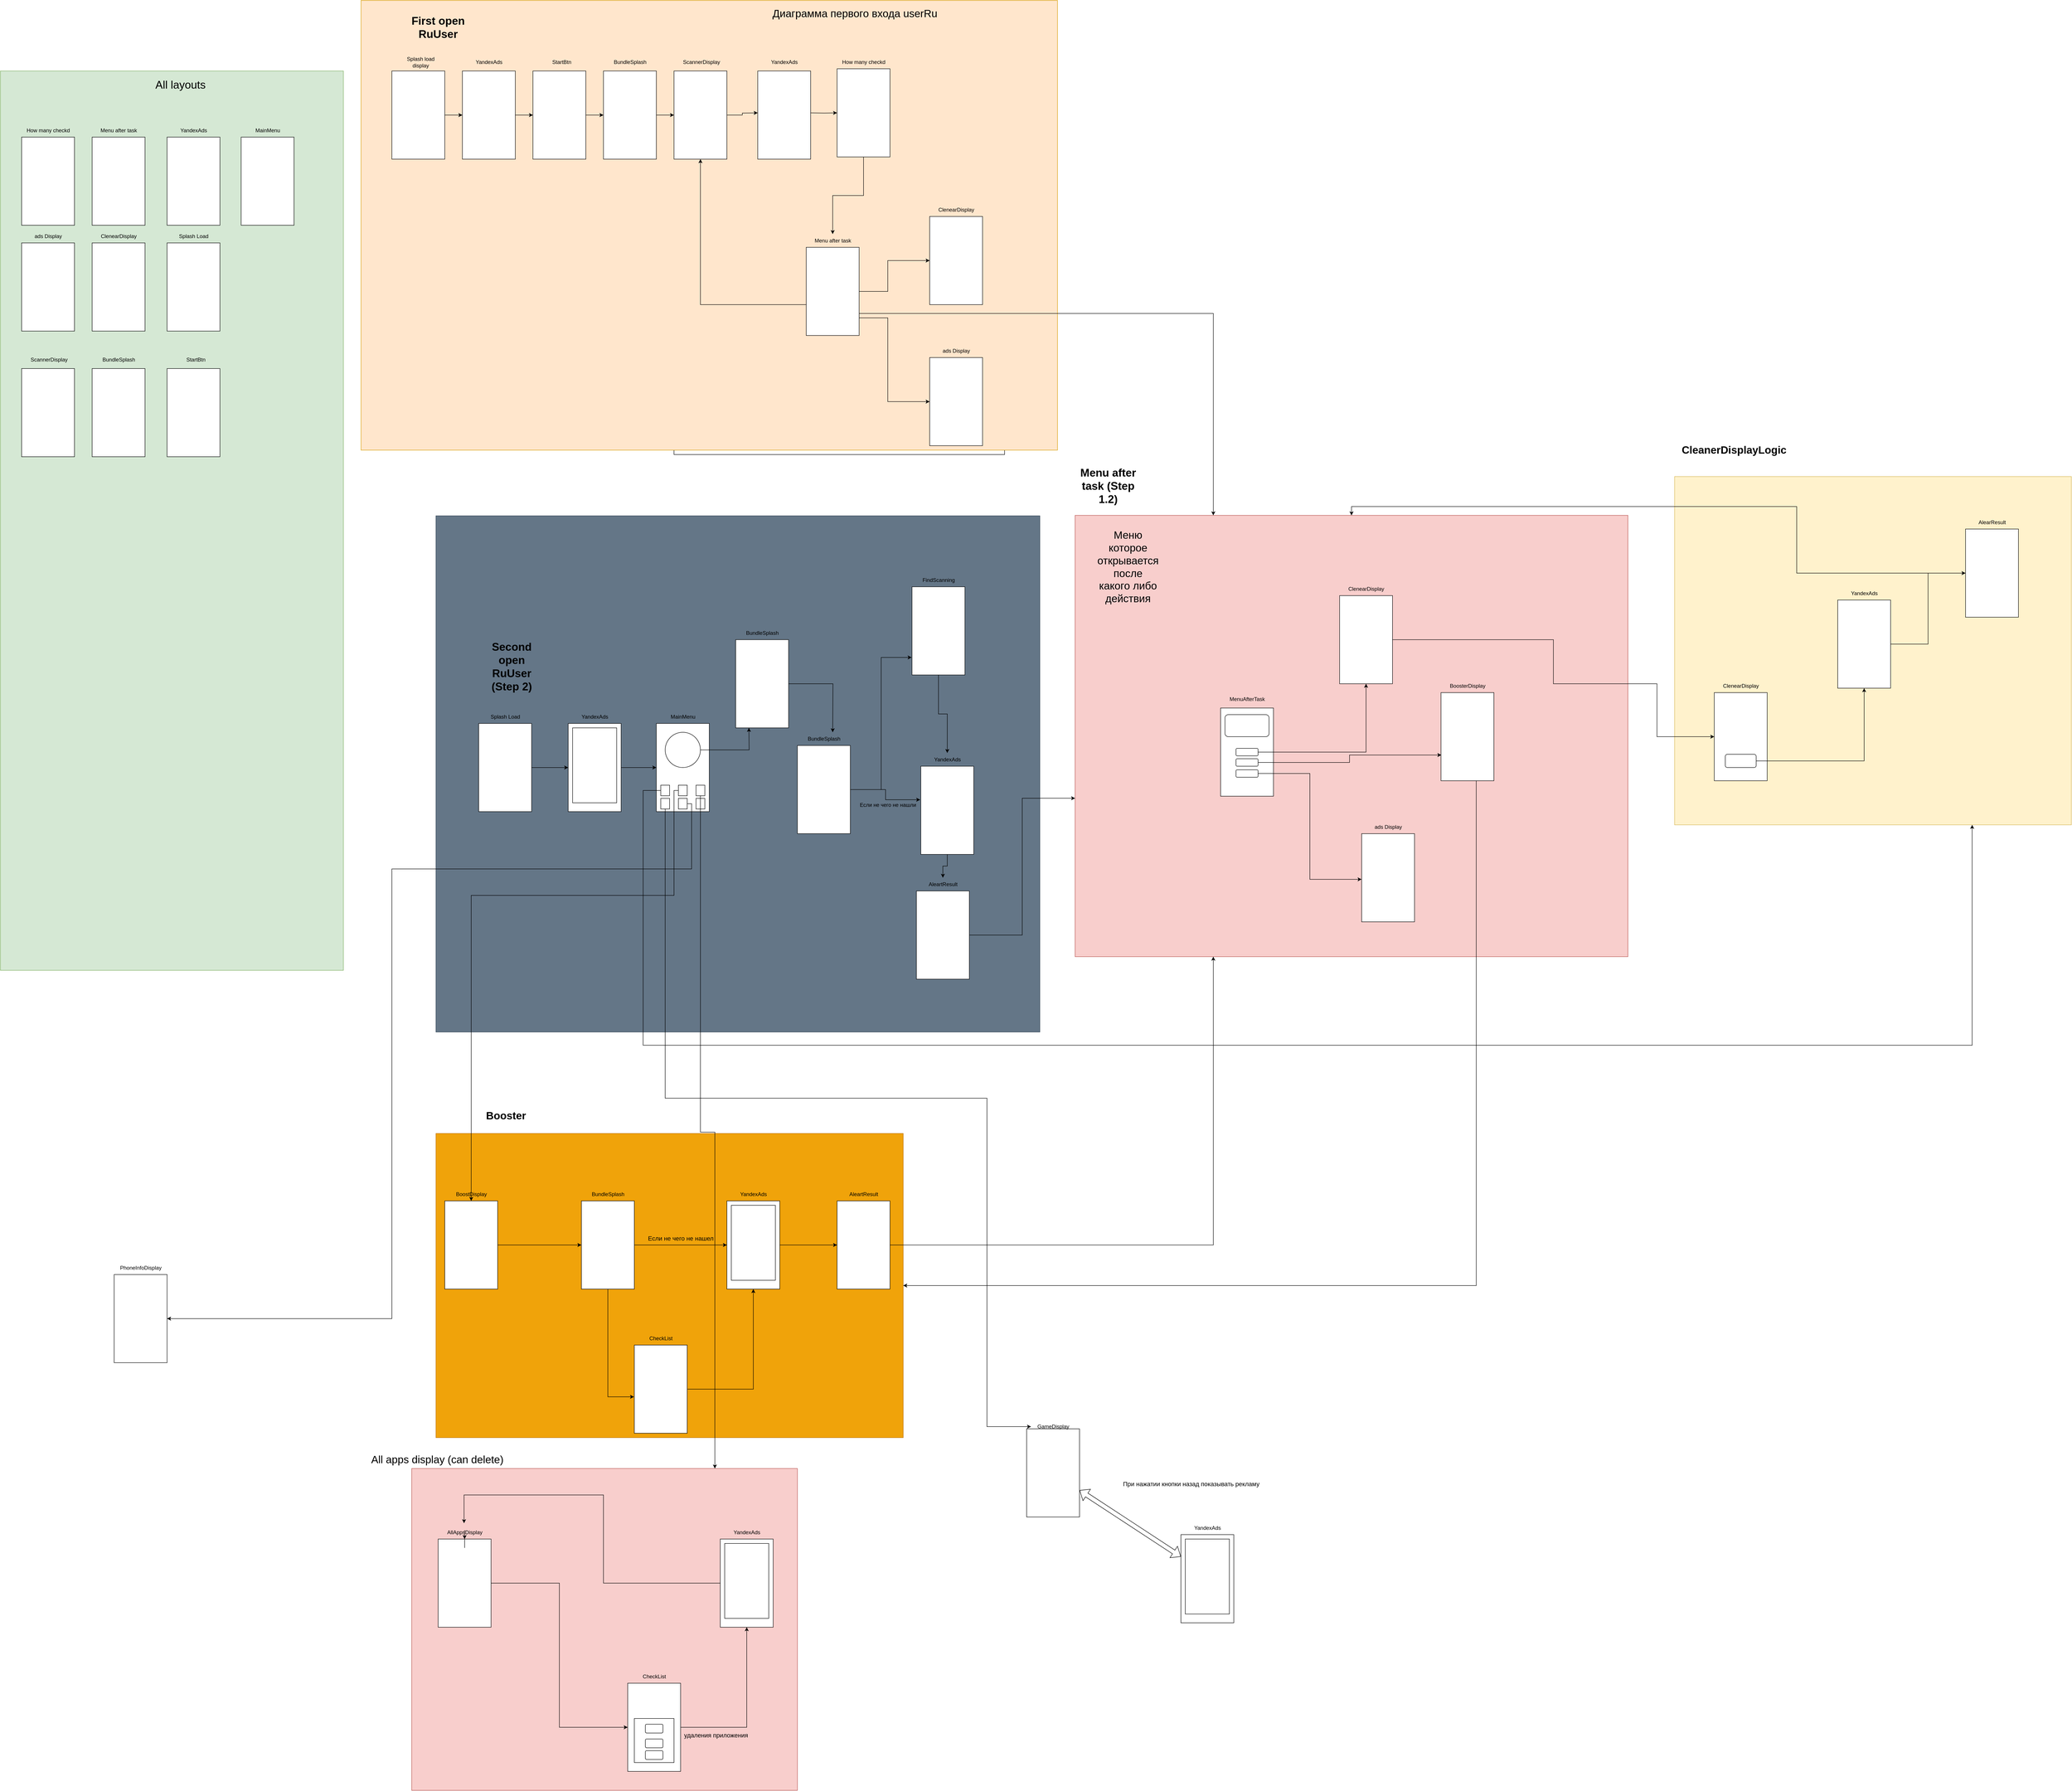<mxfile version="20.8.23" type="github">
  <diagram name="Страница 1" id="ppvrTBi7nB31yAV7Xdsy">
    <mxGraphModel dx="3878" dy="1814" grid="1" gridSize="10" guides="1" tooltips="1" connect="1" arrows="1" fold="1" page="1" pageScale="1" pageWidth="827" pageHeight="1169" math="0" shadow="0">
      <root>
        <mxCell id="0" />
        <mxCell id="1" parent="0" />
        <mxCell id="44PgrtZbHE7eXeQa4HWt-210" value="" style="rounded=0;whiteSpace=wrap;html=1;fontSize=24;fillColor=#647687;fontColor=#ffffff;strokeColor=#314354;" vertex="1" parent="1">
          <mxGeometry x="180" y="1169" width="1370" height="1171" as="geometry" />
        </mxCell>
        <mxCell id="44PgrtZbHE7eXeQa4HWt-202" value="" style="rounded=0;whiteSpace=wrap;html=1;fontSize=14;fillColor=#f0a30a;fontColor=#000000;strokeColor=#BD7000;" vertex="1" parent="1">
          <mxGeometry x="180" y="2570" width="1060" height="690" as="geometry" />
        </mxCell>
        <mxCell id="44PgrtZbHE7eXeQa4HWt-184" value="" style="rounded=0;whiteSpace=wrap;html=1;fontSize=14;fillColor=#f8cecc;strokeColor=#b85450;" vertex="1" parent="1">
          <mxGeometry x="125" y="3330" width="875" height="730" as="geometry" />
        </mxCell>
        <mxCell id="44PgrtZbHE7eXeQa4HWt-114" value="" style="rounded=0;whiteSpace=wrap;html=1;fillColor=#fff2cc;strokeColor=#d6b656;" vertex="1" parent="1">
          <mxGeometry x="2990" y="1080" width="900" height="790" as="geometry" />
        </mxCell>
        <mxCell id="44PgrtZbHE7eXeQa4HWt-50" value="" style="rounded=0;whiteSpace=wrap;html=1;" vertex="1" parent="1">
          <mxGeometry x="720" y="60" width="750" height="970" as="geometry" />
        </mxCell>
        <mxCell id="3ObILZdkVydpHkh8qObJ-109" value="" style="rounded=0;whiteSpace=wrap;html=1;fontSize=25;fillColor=#d5e8d4;strokeColor=#82b366;" parent="1" vertex="1">
          <mxGeometry x="-808" y="160" width="778" height="2040" as="geometry" />
        </mxCell>
        <mxCell id="3ObILZdkVydpHkh8qObJ-108" value="" style="rounded=0;whiteSpace=wrap;html=1;fontSize=25;fillColor=#ffe6cc;strokeColor=#d79b00;" parent="1" vertex="1">
          <mxGeometry x="10" width="1580" height="1020" as="geometry" />
        </mxCell>
        <mxCell id="3ObILZdkVydpHkh8qObJ-1" value="&lt;b&gt;&lt;font style=&quot;font-size: 25px;&quot;&gt;First open RuUser&lt;br&gt;&lt;/font&gt;&lt;/b&gt;" style="text;html=1;strokeColor=none;fillColor=none;align=center;verticalAlign=middle;whiteSpace=wrap;rounded=0;" parent="1" vertex="1">
          <mxGeometry x="110" y="30" width="150" height="60" as="geometry" />
        </mxCell>
        <mxCell id="3ObILZdkVydpHkh8qObJ-29" style="edgeStyle=orthogonalEdgeStyle;rounded=0;orthogonalLoop=1;jettySize=auto;html=1;entryX=0;entryY=0.5;entryDx=0;entryDy=0;" parent="1" source="3ObILZdkVydpHkh8qObJ-5" target="3ObILZdkVydpHkh8qObJ-6" edge="1">
          <mxGeometry relative="1" as="geometry" />
        </mxCell>
        <mxCell id="3ObILZdkVydpHkh8qObJ-5" value="" style="rounded=0;whiteSpace=wrap;html=1;" parent="1" vertex="1">
          <mxGeometry x="80" y="160" width="120" height="200" as="geometry" />
        </mxCell>
        <mxCell id="3ObILZdkVydpHkh8qObJ-30" style="edgeStyle=orthogonalEdgeStyle;rounded=0;orthogonalLoop=1;jettySize=auto;html=1;entryX=0;entryY=0.5;entryDx=0;entryDy=0;" parent="1" source="3ObILZdkVydpHkh8qObJ-6" target="3ObILZdkVydpHkh8qObJ-7" edge="1">
          <mxGeometry relative="1" as="geometry" />
        </mxCell>
        <mxCell id="3ObILZdkVydpHkh8qObJ-31" style="edgeStyle=orthogonalEdgeStyle;rounded=0;orthogonalLoop=1;jettySize=auto;html=1;entryX=0;entryY=0.5;entryDx=0;entryDy=0;" parent="1" source="3ObILZdkVydpHkh8qObJ-7" target="3ObILZdkVydpHkh8qObJ-8" edge="1">
          <mxGeometry relative="1" as="geometry" />
        </mxCell>
        <mxCell id="3ObILZdkVydpHkh8qObJ-32" style="edgeStyle=orthogonalEdgeStyle;rounded=0;orthogonalLoop=1;jettySize=auto;html=1;entryX=0;entryY=0.5;entryDx=0;entryDy=0;" parent="1" source="3ObILZdkVydpHkh8qObJ-8" target="3ObILZdkVydpHkh8qObJ-9" edge="1">
          <mxGeometry relative="1" as="geometry" />
        </mxCell>
        <mxCell id="3ObILZdkVydpHkh8qObJ-48" style="edgeStyle=orthogonalEdgeStyle;rounded=0;orthogonalLoop=1;jettySize=auto;html=1;entryX=0;entryY=0.5;entryDx=0;entryDy=0;" parent="1" source="3ObILZdkVydpHkh8qObJ-9" edge="1">
          <mxGeometry relative="1" as="geometry">
            <mxPoint x="910.0" y="255" as="targetPoint" />
          </mxGeometry>
        </mxCell>
        <mxCell id="3ObILZdkVydpHkh8qObJ-13" value="&lt;div&gt;Splash load&lt;/div&gt;&lt;div&gt;display&lt;br&gt;&lt;/div&gt;" style="text;html=1;align=center;verticalAlign=middle;resizable=0;points=[];autosize=1;strokeColor=none;fillColor=none;" parent="1" vertex="1">
          <mxGeometry x="100" y="120" width="90" height="40" as="geometry" />
        </mxCell>
        <mxCell id="3ObILZdkVydpHkh8qObJ-38" style="edgeStyle=orthogonalEdgeStyle;rounded=0;orthogonalLoop=1;jettySize=auto;html=1;" parent="1" source="3ObILZdkVydpHkh8qObJ-18" target="3ObILZdkVydpHkh8qObJ-21" edge="1">
          <mxGeometry relative="1" as="geometry">
            <mxPoint x="1060" y="360" as="targetPoint" />
          </mxGeometry>
        </mxCell>
        <mxCell id="3ObILZdkVydpHkh8qObJ-44" style="edgeStyle=orthogonalEdgeStyle;rounded=0;orthogonalLoop=1;jettySize=auto;html=1;entryX=0;entryY=0.5;entryDx=0;entryDy=0;" parent="1" source="3ObILZdkVydpHkh8qObJ-22" target="3ObILZdkVydpHkh8qObJ-25" edge="1">
          <mxGeometry relative="1" as="geometry" />
        </mxCell>
        <mxCell id="3ObILZdkVydpHkh8qObJ-22" value="" style="rounded=1;whiteSpace=wrap;html=1;arcSize=22;" parent="1" vertex="1">
          <mxGeometry x="1050" y="650" width="60" height="20" as="geometry" />
        </mxCell>
        <mxCell id="3ObILZdkVydpHkh8qObJ-43" style="edgeStyle=orthogonalEdgeStyle;rounded=0;orthogonalLoop=1;jettySize=auto;html=1;entryX=0.5;entryY=1;entryDx=0;entryDy=0;" parent="1" source="3ObILZdkVydpHkh8qObJ-23" target="3ObILZdkVydpHkh8qObJ-9" edge="1">
          <mxGeometry relative="1" as="geometry">
            <mxPoint x="750.0" y="530" as="targetPoint" />
          </mxGeometry>
        </mxCell>
        <mxCell id="3ObILZdkVydpHkh8qObJ-23" value="" style="rounded=1;whiteSpace=wrap;html=1;arcSize=22;" parent="1" vertex="1">
          <mxGeometry x="1050" y="680" width="60" height="20" as="geometry" />
        </mxCell>
        <mxCell id="3ObILZdkVydpHkh8qObJ-41" style="edgeStyle=orthogonalEdgeStyle;rounded=0;orthogonalLoop=1;jettySize=auto;html=1;entryX=0;entryY=0.5;entryDx=0;entryDy=0;" parent="1" source="3ObILZdkVydpHkh8qObJ-24" target="3ObILZdkVydpHkh8qObJ-27" edge="1">
          <mxGeometry relative="1" as="geometry" />
        </mxCell>
        <mxCell id="3ObILZdkVydpHkh8qObJ-24" value="" style="rounded=1;whiteSpace=wrap;html=1;arcSize=22;" parent="1" vertex="1">
          <mxGeometry x="1050" y="710" width="60" height="20" as="geometry" />
        </mxCell>
        <mxCell id="3ObILZdkVydpHkh8qObJ-45" value="" style="group" parent="1" vertex="1" connectable="0">
          <mxGeometry x="1090" y="125" width="120" height="230" as="geometry" />
        </mxCell>
        <mxCell id="3ObILZdkVydpHkh8qObJ-18" value="" style="rounded=0;whiteSpace=wrap;html=1;" parent="3ObILZdkVydpHkh8qObJ-45" vertex="1">
          <mxGeometry y="30" width="120" height="200" as="geometry" />
        </mxCell>
        <mxCell id="3ObILZdkVydpHkh8qObJ-19" value="How many checkd" style="text;html=1;align=center;verticalAlign=middle;resizable=0;points=[];autosize=1;strokeColor=none;fillColor=none;" parent="3ObILZdkVydpHkh8qObJ-45" vertex="1">
          <mxGeometry width="120" height="30" as="geometry" />
        </mxCell>
        <mxCell id="3ObILZdkVydpHkh8qObJ-49" style="edgeStyle=orthogonalEdgeStyle;rounded=0;orthogonalLoop=1;jettySize=auto;html=1;entryX=0;entryY=0.5;entryDx=0;entryDy=0;" parent="1" target="3ObILZdkVydpHkh8qObJ-18" edge="1">
          <mxGeometry relative="1" as="geometry">
            <mxPoint x="1030.0" y="255" as="sourcePoint" />
          </mxGeometry>
        </mxCell>
        <mxCell id="3ObILZdkVydpHkh8qObJ-50" value="&lt;b&gt;&lt;font style=&quot;font-size: 25px;&quot;&gt;Second open RuUser (Step 2)&lt;br&gt;&lt;/font&gt;&lt;/b&gt;" style="text;html=1;strokeColor=none;fillColor=none;align=center;verticalAlign=middle;whiteSpace=wrap;rounded=0;" parent="1" vertex="1">
          <mxGeometry x="277" y="1480" width="150" height="60" as="geometry" />
        </mxCell>
        <mxCell id="3ObILZdkVydpHkh8qObJ-55" value="" style="group" parent="1" vertex="1" connectable="0">
          <mxGeometry x="1300" y="780" width="120" height="230" as="geometry" />
        </mxCell>
        <mxCell id="3ObILZdkVydpHkh8qObJ-27" value="" style="rounded=0;whiteSpace=wrap;html=1;" parent="3ObILZdkVydpHkh8qObJ-55" vertex="1">
          <mxGeometry y="30" width="120" height="200" as="geometry" />
        </mxCell>
        <mxCell id="3ObILZdkVydpHkh8qObJ-28" value="ads Display" style="text;html=1;align=center;verticalAlign=middle;resizable=0;points=[];autosize=1;strokeColor=none;fillColor=none;" parent="3ObILZdkVydpHkh8qObJ-55" vertex="1">
          <mxGeometry x="15" width="90" height="30" as="geometry" />
        </mxCell>
        <mxCell id="3ObILZdkVydpHkh8qObJ-56" value="" style="group" parent="1" vertex="1" connectable="0">
          <mxGeometry x="277" y="1610" width="120" height="230" as="geometry" />
        </mxCell>
        <mxCell id="3ObILZdkVydpHkh8qObJ-57" value="" style="rounded=0;whiteSpace=wrap;html=1;" parent="3ObILZdkVydpHkh8qObJ-56" vertex="1">
          <mxGeometry y="30" width="120" height="200" as="geometry" />
        </mxCell>
        <mxCell id="3ObILZdkVydpHkh8qObJ-58" value="Splash Load" style="text;html=1;align=center;verticalAlign=middle;resizable=0;points=[];autosize=1;strokeColor=none;fillColor=none;" parent="3ObILZdkVydpHkh8qObJ-56" vertex="1">
          <mxGeometry x="15" width="90" height="30" as="geometry" />
        </mxCell>
        <mxCell id="3ObILZdkVydpHkh8qObJ-61" value="" style="group" parent="1" vertex="1" connectable="0">
          <mxGeometry x="480" y="1610" width="120" height="230" as="geometry" />
        </mxCell>
        <mxCell id="3ObILZdkVydpHkh8qObJ-62" value="" style="rounded=0;whiteSpace=wrap;html=1;" parent="3ObILZdkVydpHkh8qObJ-61" vertex="1">
          <mxGeometry y="30" width="120" height="200" as="geometry" />
        </mxCell>
        <mxCell id="3ObILZdkVydpHkh8qObJ-63" value="YandexAds" style="text;html=1;align=center;verticalAlign=middle;resizable=0;points=[];autosize=1;strokeColor=none;fillColor=none;" parent="3ObILZdkVydpHkh8qObJ-61" vertex="1">
          <mxGeometry x="20" width="80" height="30" as="geometry" />
        </mxCell>
        <mxCell id="44PgrtZbHE7eXeQa4HWt-20" value="" style="rounded=0;whiteSpace=wrap;html=1;" vertex="1" parent="3ObILZdkVydpHkh8qObJ-61">
          <mxGeometry x="10" y="40" width="100" height="170" as="geometry" />
        </mxCell>
        <mxCell id="3ObILZdkVydpHkh8qObJ-66" value="" style="group" parent="1" vertex="1" connectable="0">
          <mxGeometry x="-430" y="520" width="120" height="230" as="geometry" />
        </mxCell>
        <mxCell id="3ObILZdkVydpHkh8qObJ-67" value="" style="rounded=0;whiteSpace=wrap;html=1;" parent="3ObILZdkVydpHkh8qObJ-66" vertex="1">
          <mxGeometry y="30" width="120" height="200" as="geometry" />
        </mxCell>
        <mxCell id="3ObILZdkVydpHkh8qObJ-68" value="Splash Load" style="text;html=1;align=center;verticalAlign=middle;resizable=0;points=[];autosize=1;strokeColor=none;fillColor=none;" parent="3ObILZdkVydpHkh8qObJ-66" vertex="1">
          <mxGeometry x="15" width="90" height="30" as="geometry" />
        </mxCell>
        <mxCell id="3ObILZdkVydpHkh8qObJ-69" value="" style="group" parent="1" vertex="1" connectable="0">
          <mxGeometry x="-430" y="280" width="120" height="230" as="geometry" />
        </mxCell>
        <mxCell id="3ObILZdkVydpHkh8qObJ-70" value="" style="rounded=0;whiteSpace=wrap;html=1;" parent="3ObILZdkVydpHkh8qObJ-69" vertex="1">
          <mxGeometry y="30" width="120" height="200" as="geometry" />
        </mxCell>
        <mxCell id="3ObILZdkVydpHkh8qObJ-71" value="YandexAds" style="text;html=1;align=center;verticalAlign=middle;resizable=0;points=[];autosize=1;strokeColor=none;fillColor=none;" parent="3ObILZdkVydpHkh8qObJ-69" vertex="1">
          <mxGeometry x="20" width="80" height="30" as="geometry" />
        </mxCell>
        <mxCell id="3ObILZdkVydpHkh8qObJ-73" value="" style="group" parent="1" vertex="1" connectable="0">
          <mxGeometry x="400" y="125" width="120" height="235" as="geometry" />
        </mxCell>
        <mxCell id="3ObILZdkVydpHkh8qObJ-7" value="" style="rounded=0;whiteSpace=wrap;html=1;" parent="3ObILZdkVydpHkh8qObJ-73" vertex="1">
          <mxGeometry y="35" width="120" height="200" as="geometry" />
        </mxCell>
        <mxCell id="3ObILZdkVydpHkh8qObJ-15" value="StartBtn" style="text;html=1;align=center;verticalAlign=middle;resizable=0;points=[];autosize=1;strokeColor=none;fillColor=none;" parent="3ObILZdkVydpHkh8qObJ-73" vertex="1">
          <mxGeometry x="30" width="70" height="30" as="geometry" />
        </mxCell>
        <mxCell id="3ObILZdkVydpHkh8qObJ-74" value="" style="group" parent="1" vertex="1" connectable="0">
          <mxGeometry x="-430" y="800" width="120" height="235" as="geometry" />
        </mxCell>
        <mxCell id="3ObILZdkVydpHkh8qObJ-75" value="" style="rounded=0;whiteSpace=wrap;html=1;" parent="3ObILZdkVydpHkh8qObJ-74" vertex="1">
          <mxGeometry y="35" width="120" height="200" as="geometry" />
        </mxCell>
        <mxCell id="3ObILZdkVydpHkh8qObJ-76" value="StartBtn" style="text;html=1;align=center;verticalAlign=middle;resizable=0;points=[];autosize=1;strokeColor=none;fillColor=none;" parent="3ObILZdkVydpHkh8qObJ-74" vertex="1">
          <mxGeometry x="30" width="70" height="30" as="geometry" />
        </mxCell>
        <mxCell id="3ObILZdkVydpHkh8qObJ-77" value="" style="group" parent="1" vertex="1" connectable="0">
          <mxGeometry x="560" y="125" width="120" height="235" as="geometry" />
        </mxCell>
        <mxCell id="3ObILZdkVydpHkh8qObJ-8" value="" style="rounded=0;whiteSpace=wrap;html=1;" parent="3ObILZdkVydpHkh8qObJ-77" vertex="1">
          <mxGeometry y="35" width="120" height="200" as="geometry" />
        </mxCell>
        <mxCell id="3ObILZdkVydpHkh8qObJ-16" value="BundleSplash" style="text;html=1;align=center;verticalAlign=middle;resizable=0;points=[];autosize=1;strokeColor=none;fillColor=none;" parent="3ObILZdkVydpHkh8qObJ-77" vertex="1">
          <mxGeometry x="10" width="100" height="30" as="geometry" />
        </mxCell>
        <mxCell id="3ObILZdkVydpHkh8qObJ-78" value="" style="group" parent="1" vertex="1" connectable="0">
          <mxGeometry x="-600" y="800" width="120" height="235" as="geometry" />
        </mxCell>
        <mxCell id="3ObILZdkVydpHkh8qObJ-79" value="" style="rounded=0;whiteSpace=wrap;html=1;" parent="3ObILZdkVydpHkh8qObJ-78" vertex="1">
          <mxGeometry y="35" width="120" height="200" as="geometry" />
        </mxCell>
        <mxCell id="3ObILZdkVydpHkh8qObJ-80" value="BundleSplash" style="text;html=1;align=center;verticalAlign=middle;resizable=0;points=[];autosize=1;strokeColor=none;fillColor=none;" parent="3ObILZdkVydpHkh8qObJ-78" vertex="1">
          <mxGeometry x="10" width="100" height="30" as="geometry" />
        </mxCell>
        <mxCell id="3ObILZdkVydpHkh8qObJ-81" value="" style="group" parent="1" vertex="1" connectable="0">
          <mxGeometry x="720" y="125" width="120" height="235" as="geometry" />
        </mxCell>
        <mxCell id="3ObILZdkVydpHkh8qObJ-9" value="" style="rounded=0;whiteSpace=wrap;html=1;" parent="3ObILZdkVydpHkh8qObJ-81" vertex="1">
          <mxGeometry y="35" width="120" height="200" as="geometry" />
        </mxCell>
        <mxCell id="3ObILZdkVydpHkh8qObJ-17" value="ScannerDisplay" style="text;html=1;align=center;verticalAlign=middle;resizable=0;points=[];autosize=1;strokeColor=none;fillColor=none;" parent="3ObILZdkVydpHkh8qObJ-81" vertex="1">
          <mxGeometry x="7" width="110" height="30" as="geometry" />
        </mxCell>
        <mxCell id="3ObILZdkVydpHkh8qObJ-82" value="" style="group" parent="1" vertex="1" connectable="0">
          <mxGeometry x="-760" y="800" width="120" height="235" as="geometry" />
        </mxCell>
        <mxCell id="3ObILZdkVydpHkh8qObJ-83" value="" style="rounded=0;whiteSpace=wrap;html=1;" parent="3ObILZdkVydpHkh8qObJ-82" vertex="1">
          <mxGeometry y="35" width="120" height="200" as="geometry" />
        </mxCell>
        <mxCell id="3ObILZdkVydpHkh8qObJ-84" value="ScannerDisplay" style="text;html=1;align=center;verticalAlign=middle;resizable=0;points=[];autosize=1;strokeColor=none;fillColor=none;" parent="3ObILZdkVydpHkh8qObJ-82" vertex="1">
          <mxGeometry x="7" width="110" height="30" as="geometry" />
        </mxCell>
        <mxCell id="3ObILZdkVydpHkh8qObJ-85" value="All layouts" style="text;html=1;align=center;verticalAlign=middle;resizable=0;points=[];autosize=1;strokeColor=none;fillColor=none;fontSize=25;" parent="1" vertex="1">
          <mxGeometry x="-470" y="170" width="140" height="40" as="geometry" />
        </mxCell>
        <mxCell id="3ObILZdkVydpHkh8qObJ-86" value="" style="group" parent="1" vertex="1" connectable="0">
          <mxGeometry x="240" y="125" width="120" height="235" as="geometry" />
        </mxCell>
        <mxCell id="3ObILZdkVydpHkh8qObJ-6" value="" style="rounded=0;whiteSpace=wrap;html=1;" parent="3ObILZdkVydpHkh8qObJ-86" vertex="1">
          <mxGeometry y="35" width="120" height="200" as="geometry" />
        </mxCell>
        <mxCell id="3ObILZdkVydpHkh8qObJ-14" value="YandexAds" style="text;html=1;align=center;verticalAlign=middle;resizable=0;points=[];autosize=1;strokeColor=none;fillColor=none;" parent="3ObILZdkVydpHkh8qObJ-86" vertex="1">
          <mxGeometry x="20" width="80" height="30" as="geometry" />
        </mxCell>
        <mxCell id="3ObILZdkVydpHkh8qObJ-87" value="" style="group" parent="1" vertex="1" connectable="0">
          <mxGeometry x="910" y="125" width="120" height="235" as="geometry" />
        </mxCell>
        <mxCell id="3ObILZdkVydpHkh8qObJ-88" value="" style="rounded=0;whiteSpace=wrap;html=1;" parent="3ObILZdkVydpHkh8qObJ-87" vertex="1">
          <mxGeometry y="35" width="120" height="200" as="geometry" />
        </mxCell>
        <mxCell id="3ObILZdkVydpHkh8qObJ-89" value="YandexAds" style="text;html=1;align=center;verticalAlign=middle;resizable=0;points=[];autosize=1;strokeColor=none;fillColor=none;" parent="3ObILZdkVydpHkh8qObJ-87" vertex="1">
          <mxGeometry x="20" width="80" height="30" as="geometry" />
        </mxCell>
        <mxCell id="3ObILZdkVydpHkh8qObJ-90" value="" style="group" parent="1" vertex="1" connectable="0">
          <mxGeometry x="-760" y="280" width="120" height="230" as="geometry" />
        </mxCell>
        <mxCell id="3ObILZdkVydpHkh8qObJ-91" value="" style="rounded=0;whiteSpace=wrap;html=1;" parent="3ObILZdkVydpHkh8qObJ-90" vertex="1">
          <mxGeometry y="30" width="120" height="200" as="geometry" />
        </mxCell>
        <mxCell id="3ObILZdkVydpHkh8qObJ-92" value="How many checkd" style="text;html=1;align=center;verticalAlign=middle;resizable=0;points=[];autosize=1;strokeColor=none;fillColor=none;" parent="3ObILZdkVydpHkh8qObJ-90" vertex="1">
          <mxGeometry width="120" height="30" as="geometry" />
        </mxCell>
        <mxCell id="3ObILZdkVydpHkh8qObJ-93" value="" style="group" parent="1" vertex="1" connectable="0">
          <mxGeometry x="1020" y="530" width="120" height="230" as="geometry" />
        </mxCell>
        <mxCell id="3ObILZdkVydpHkh8qObJ-20" value="" style="rounded=0;whiteSpace=wrap;html=1;" parent="3ObILZdkVydpHkh8qObJ-93" vertex="1">
          <mxGeometry y="30" width="120" height="200" as="geometry" />
        </mxCell>
        <mxCell id="3ObILZdkVydpHkh8qObJ-21" value="Menu after task" style="text;html=1;align=center;verticalAlign=middle;resizable=0;points=[];autosize=1;strokeColor=none;fillColor=none;" parent="3ObILZdkVydpHkh8qObJ-93" vertex="1">
          <mxGeometry x="5" width="110" height="30" as="geometry" />
        </mxCell>
        <mxCell id="3ObILZdkVydpHkh8qObJ-94" value="" style="group" parent="1" vertex="1" connectable="0">
          <mxGeometry x="-430" y="120" width="120" height="230" as="geometry" />
        </mxCell>
        <mxCell id="3ObILZdkVydpHkh8qObJ-107" value="" style="group" parent="3ObILZdkVydpHkh8qObJ-94" vertex="1" connectable="0">
          <mxGeometry x="-170" y="160" width="120" height="230" as="geometry" />
        </mxCell>
        <mxCell id="3ObILZdkVydpHkh8qObJ-95" value="" style="rounded=0;whiteSpace=wrap;html=1;" parent="3ObILZdkVydpHkh8qObJ-107" vertex="1">
          <mxGeometry y="30" width="120" height="200" as="geometry" />
        </mxCell>
        <mxCell id="3ObILZdkVydpHkh8qObJ-96" value="Menu after task" style="text;html=1;align=center;verticalAlign=middle;resizable=0;points=[];autosize=1;strokeColor=none;fillColor=none;" parent="3ObILZdkVydpHkh8qObJ-107" vertex="1">
          <mxGeometry x="5" width="110" height="30" as="geometry" />
        </mxCell>
        <mxCell id="3ObILZdkVydpHkh8qObJ-97" value="" style="group" parent="1" vertex="1" connectable="0">
          <mxGeometry x="1300" y="460" width="120" height="230" as="geometry" />
        </mxCell>
        <mxCell id="3ObILZdkVydpHkh8qObJ-25" value="" style="rounded=0;whiteSpace=wrap;html=1;" parent="3ObILZdkVydpHkh8qObJ-97" vertex="1">
          <mxGeometry y="30" width="120" height="200" as="geometry" />
        </mxCell>
        <mxCell id="3ObILZdkVydpHkh8qObJ-26" value="ClenearDisplay" style="text;html=1;align=center;verticalAlign=middle;resizable=0;points=[];autosize=1;strokeColor=none;fillColor=none;" parent="3ObILZdkVydpHkh8qObJ-97" vertex="1">
          <mxGeometry x="10" width="100" height="30" as="geometry" />
        </mxCell>
        <mxCell id="3ObILZdkVydpHkh8qObJ-98" value="" style="group" parent="1" vertex="1" connectable="0">
          <mxGeometry x="-600" y="520" width="120" height="230" as="geometry" />
        </mxCell>
        <mxCell id="3ObILZdkVydpHkh8qObJ-99" value="" style="rounded=0;whiteSpace=wrap;html=1;" parent="3ObILZdkVydpHkh8qObJ-98" vertex="1">
          <mxGeometry y="30" width="120" height="200" as="geometry" />
        </mxCell>
        <mxCell id="3ObILZdkVydpHkh8qObJ-100" value="ClenearDisplay" style="text;html=1;align=center;verticalAlign=middle;resizable=0;points=[];autosize=1;strokeColor=none;fillColor=none;" parent="3ObILZdkVydpHkh8qObJ-98" vertex="1">
          <mxGeometry x="10" width="100" height="30" as="geometry" />
        </mxCell>
        <mxCell id="3ObILZdkVydpHkh8qObJ-106" value="" style="group" parent="1" vertex="1" connectable="0">
          <mxGeometry x="-760" y="520" width="120" height="230" as="geometry" />
        </mxCell>
        <mxCell id="3ObILZdkVydpHkh8qObJ-102" value="" style="rounded=0;whiteSpace=wrap;html=1;" parent="3ObILZdkVydpHkh8qObJ-106" vertex="1">
          <mxGeometry y="30" width="120" height="200" as="geometry" />
        </mxCell>
        <mxCell id="3ObILZdkVydpHkh8qObJ-103" value="ads Display" style="text;html=1;align=center;verticalAlign=middle;resizable=0;points=[];autosize=1;strokeColor=none;fillColor=none;" parent="3ObILZdkVydpHkh8qObJ-106" vertex="1">
          <mxGeometry x="15" width="90" height="30" as="geometry" />
        </mxCell>
        <mxCell id="3ObILZdkVydpHkh8qObJ-111" value="" style="group" parent="1" vertex="1" connectable="0">
          <mxGeometry x="-262" y="280" width="120" height="230" as="geometry" />
        </mxCell>
        <mxCell id="3ObILZdkVydpHkh8qObJ-112" value="" style="rounded=0;whiteSpace=wrap;html=1;" parent="3ObILZdkVydpHkh8qObJ-111" vertex="1">
          <mxGeometry y="30" width="120" height="200" as="geometry" />
        </mxCell>
        <mxCell id="3ObILZdkVydpHkh8qObJ-113" value="&lt;div&gt;MainMenu&lt;/div&gt;" style="text;html=1;align=center;verticalAlign=middle;resizable=0;points=[];autosize=1;strokeColor=none;fillColor=none;" parent="3ObILZdkVydpHkh8qObJ-111" vertex="1">
          <mxGeometry x="20" width="80" height="30" as="geometry" />
        </mxCell>
        <mxCell id="44PgrtZbHE7eXeQa4HWt-4" value="" style="group" vertex="1" connectable="0" parent="1">
          <mxGeometry x="680" y="1610" width="120" height="254" as="geometry" />
        </mxCell>
        <mxCell id="44PgrtZbHE7eXeQa4HWt-5" value="" style="rounded=0;whiteSpace=wrap;html=1;" vertex="1" parent="44PgrtZbHE7eXeQa4HWt-4">
          <mxGeometry y="30" width="120" height="200" as="geometry" />
        </mxCell>
        <mxCell id="44PgrtZbHE7eXeQa4HWt-6" value="&lt;div&gt;MainMenu&lt;/div&gt;" style="text;html=1;align=center;verticalAlign=middle;resizable=0;points=[];autosize=1;strokeColor=none;fillColor=none;" vertex="1" parent="44PgrtZbHE7eXeQa4HWt-4">
          <mxGeometry x="20" width="80" height="30" as="geometry" />
        </mxCell>
        <mxCell id="44PgrtZbHE7eXeQa4HWt-10" value="" style="rounded=0;whiteSpace=wrap;html=1;" vertex="1" parent="44PgrtZbHE7eXeQa4HWt-4">
          <mxGeometry x="10" y="170" width="20" height="24" as="geometry" />
        </mxCell>
        <mxCell id="44PgrtZbHE7eXeQa4HWt-13" value="" style="rounded=0;whiteSpace=wrap;html=1;" vertex="1" parent="44PgrtZbHE7eXeQa4HWt-4">
          <mxGeometry x="50" y="170" width="20" height="24" as="geometry" />
        </mxCell>
        <mxCell id="44PgrtZbHE7eXeQa4HWt-14" value="" style="rounded=0;whiteSpace=wrap;html=1;" vertex="1" parent="44PgrtZbHE7eXeQa4HWt-4">
          <mxGeometry x="90" y="170" width="20" height="24" as="geometry" />
        </mxCell>
        <mxCell id="44PgrtZbHE7eXeQa4HWt-15" value="" style="rounded=0;whiteSpace=wrap;html=1;" vertex="1" parent="44PgrtZbHE7eXeQa4HWt-4">
          <mxGeometry x="90" y="200" width="20" height="24" as="geometry" />
        </mxCell>
        <mxCell id="44PgrtZbHE7eXeQa4HWt-16" value="" style="rounded=0;whiteSpace=wrap;html=1;" vertex="1" parent="44PgrtZbHE7eXeQa4HWt-4">
          <mxGeometry x="50" y="200" width="20" height="24" as="geometry" />
        </mxCell>
        <mxCell id="44PgrtZbHE7eXeQa4HWt-18" value="" style="rounded=0;whiteSpace=wrap;html=1;" vertex="1" parent="44PgrtZbHE7eXeQa4HWt-4">
          <mxGeometry x="10" y="200" width="20" height="24" as="geometry" />
        </mxCell>
        <mxCell id="44PgrtZbHE7eXeQa4HWt-19" value="" style="ellipse;whiteSpace=wrap;html=1;aspect=fixed;" vertex="1" parent="44PgrtZbHE7eXeQa4HWt-4">
          <mxGeometry x="20" y="50" width="80" height="80" as="geometry" />
        </mxCell>
        <mxCell id="44PgrtZbHE7eXeQa4HWt-8" style="edgeStyle=orthogonalEdgeStyle;rounded=0;orthogonalLoop=1;jettySize=auto;html=1;entryX=0;entryY=0.5;entryDx=0;entryDy=0;" edge="1" parent="1" source="3ObILZdkVydpHkh8qObJ-57" target="3ObILZdkVydpHkh8qObJ-62">
          <mxGeometry relative="1" as="geometry" />
        </mxCell>
        <mxCell id="44PgrtZbHE7eXeQa4HWt-9" style="edgeStyle=orthogonalEdgeStyle;rounded=0;orthogonalLoop=1;jettySize=auto;html=1;entryX=0;entryY=0.5;entryDx=0;entryDy=0;" edge="1" parent="1" source="3ObILZdkVydpHkh8qObJ-62" target="44PgrtZbHE7eXeQa4HWt-5">
          <mxGeometry relative="1" as="geometry" />
        </mxCell>
        <mxCell id="44PgrtZbHE7eXeQa4HWt-22" style="edgeStyle=orthogonalEdgeStyle;rounded=0;orthogonalLoop=1;jettySize=auto;html=1;" edge="1" parent="1" source="44PgrtZbHE7eXeQa4HWt-19">
          <mxGeometry relative="1" as="geometry">
            <mxPoint x="890" y="1650.0" as="targetPoint" />
          </mxGeometry>
        </mxCell>
        <mxCell id="44PgrtZbHE7eXeQa4HWt-23" value="" style="group" vertex="1" connectable="0" parent="1">
          <mxGeometry x="860" y="1420" width="120" height="230" as="geometry" />
        </mxCell>
        <mxCell id="44PgrtZbHE7eXeQa4HWt-26" value="" style="group" vertex="1" connectable="0" parent="44PgrtZbHE7eXeQa4HWt-23">
          <mxGeometry width="120" height="230" as="geometry" />
        </mxCell>
        <mxCell id="44PgrtZbHE7eXeQa4HWt-24" value="" style="rounded=0;whiteSpace=wrap;html=1;" vertex="1" parent="44PgrtZbHE7eXeQa4HWt-26">
          <mxGeometry y="30" width="120" height="200" as="geometry" />
        </mxCell>
        <mxCell id="44PgrtZbHE7eXeQa4HWt-83" style="edgeStyle=orthogonalEdgeStyle;rounded=0;orthogonalLoop=1;jettySize=auto;html=1;" edge="1" parent="44PgrtZbHE7eXeQa4HWt-26" source="44PgrtZbHE7eXeQa4HWt-25" target="44PgrtZbHE7eXeQa4HWt-24">
          <mxGeometry relative="1" as="geometry">
            <Array as="points">
              <mxPoint x="70" y="40" />
              <mxPoint x="70" y="40" />
            </Array>
          </mxGeometry>
        </mxCell>
        <mxCell id="44PgrtZbHE7eXeQa4HWt-25" value="BundleSplash" style="text;html=1;align=center;verticalAlign=middle;resizable=0;points=[];autosize=1;strokeColor=none;fillColor=none;" vertex="1" parent="44PgrtZbHE7eXeQa4HWt-26">
          <mxGeometry x="10" width="100" height="30" as="geometry" />
        </mxCell>
        <mxCell id="44PgrtZbHE7eXeQa4HWt-28" style="edgeStyle=orthogonalEdgeStyle;rounded=0;orthogonalLoop=1;jettySize=auto;html=1;" edge="1" parent="1" source="44PgrtZbHE7eXeQa4HWt-24">
          <mxGeometry relative="1" as="geometry">
            <mxPoint x="1080.059" y="1660" as="targetPoint" />
          </mxGeometry>
        </mxCell>
        <mxCell id="44PgrtZbHE7eXeQa4HWt-29" value="" style="group" vertex="1" connectable="0" parent="1">
          <mxGeometry x="1000" y="1660" width="120" height="230" as="geometry" />
        </mxCell>
        <mxCell id="44PgrtZbHE7eXeQa4HWt-30" value="" style="group" vertex="1" connectable="0" parent="44PgrtZbHE7eXeQa4HWt-29">
          <mxGeometry width="120" height="230" as="geometry" />
        </mxCell>
        <mxCell id="44PgrtZbHE7eXeQa4HWt-31" value="" style="rounded=0;whiteSpace=wrap;html=1;" vertex="1" parent="44PgrtZbHE7eXeQa4HWt-30">
          <mxGeometry y="30" width="120" height="200" as="geometry" />
        </mxCell>
        <mxCell id="44PgrtZbHE7eXeQa4HWt-32" value="BundleSplash" style="text;html=1;align=center;verticalAlign=middle;resizable=0;points=[];autosize=1;strokeColor=none;fillColor=none;" vertex="1" parent="44PgrtZbHE7eXeQa4HWt-30">
          <mxGeometry x="10" width="100" height="30" as="geometry" />
        </mxCell>
        <mxCell id="44PgrtZbHE7eXeQa4HWt-33" value="Если не чего не нашли" style="text;html=1;align=center;verticalAlign=middle;resizable=0;points=[];autosize=1;strokeColor=none;fillColor=none;" vertex="1" parent="1">
          <mxGeometry x="1130" y="1810" width="150" height="30" as="geometry" />
        </mxCell>
        <mxCell id="44PgrtZbHE7eXeQa4HWt-34" value="" style="group" vertex="1" connectable="0" parent="1">
          <mxGeometry x="1260" y="1300" width="120" height="230" as="geometry" />
        </mxCell>
        <mxCell id="44PgrtZbHE7eXeQa4HWt-35" value="" style="group" vertex="1" connectable="0" parent="44PgrtZbHE7eXeQa4HWt-34">
          <mxGeometry width="120" height="230" as="geometry" />
        </mxCell>
        <mxCell id="44PgrtZbHE7eXeQa4HWt-36" value="" style="rounded=0;whiteSpace=wrap;html=1;" vertex="1" parent="44PgrtZbHE7eXeQa4HWt-35">
          <mxGeometry y="30" width="120" height="200" as="geometry" />
        </mxCell>
        <mxCell id="44PgrtZbHE7eXeQa4HWt-37" value="FindScanning" style="text;html=1;align=center;verticalAlign=middle;resizable=0;points=[];autosize=1;strokeColor=none;fillColor=none;" vertex="1" parent="44PgrtZbHE7eXeQa4HWt-35">
          <mxGeometry x="10" width="100" height="30" as="geometry" />
        </mxCell>
        <mxCell id="44PgrtZbHE7eXeQa4HWt-39" value="" style="group" vertex="1" connectable="0" parent="1">
          <mxGeometry x="1280" y="1707" width="120" height="230" as="geometry" />
        </mxCell>
        <mxCell id="44PgrtZbHE7eXeQa4HWt-40" value="" style="group" vertex="1" connectable="0" parent="44PgrtZbHE7eXeQa4HWt-39">
          <mxGeometry width="120" height="230" as="geometry" />
        </mxCell>
        <mxCell id="44PgrtZbHE7eXeQa4HWt-41" value="" style="rounded=0;whiteSpace=wrap;html=1;" vertex="1" parent="44PgrtZbHE7eXeQa4HWt-40">
          <mxGeometry y="30" width="120" height="200" as="geometry" />
        </mxCell>
        <mxCell id="44PgrtZbHE7eXeQa4HWt-42" value="YandexAds" style="text;html=1;align=center;verticalAlign=middle;resizable=0;points=[];autosize=1;strokeColor=none;fillColor=none;" vertex="1" parent="44PgrtZbHE7eXeQa4HWt-40">
          <mxGeometry x="20" width="80" height="30" as="geometry" />
        </mxCell>
        <mxCell id="44PgrtZbHE7eXeQa4HWt-43" value="" style="group" vertex="1" connectable="0" parent="1">
          <mxGeometry x="1270" y="1990" width="120" height="230" as="geometry" />
        </mxCell>
        <mxCell id="44PgrtZbHE7eXeQa4HWt-44" value="" style="group" vertex="1" connectable="0" parent="44PgrtZbHE7eXeQa4HWt-43">
          <mxGeometry width="120" height="230" as="geometry" />
        </mxCell>
        <mxCell id="44PgrtZbHE7eXeQa4HWt-45" value="" style="rounded=0;whiteSpace=wrap;html=1;" vertex="1" parent="44PgrtZbHE7eXeQa4HWt-44">
          <mxGeometry y="30" width="120" height="200" as="geometry" />
        </mxCell>
        <mxCell id="44PgrtZbHE7eXeQa4HWt-46" value="AleartResult" style="text;html=1;align=center;verticalAlign=middle;resizable=0;points=[];autosize=1;strokeColor=none;fillColor=none;" vertex="1" parent="44PgrtZbHE7eXeQa4HWt-44">
          <mxGeometry x="15" width="90" height="30" as="geometry" />
        </mxCell>
        <mxCell id="44PgrtZbHE7eXeQa4HWt-47" style="edgeStyle=orthogonalEdgeStyle;rounded=0;orthogonalLoop=1;jettySize=auto;html=1;entryX=-0.012;entryY=0.38;entryDx=0;entryDy=0;entryPerimeter=0;" edge="1" parent="1" source="44PgrtZbHE7eXeQa4HWt-31" target="44PgrtZbHE7eXeQa4HWt-41">
          <mxGeometry relative="1" as="geometry" />
        </mxCell>
        <mxCell id="44PgrtZbHE7eXeQa4HWt-48" style="edgeStyle=orthogonalEdgeStyle;rounded=0;orthogonalLoop=1;jettySize=auto;html=1;" edge="1" parent="1" source="44PgrtZbHE7eXeQa4HWt-41" target="44PgrtZbHE7eXeQa4HWt-46">
          <mxGeometry relative="1" as="geometry" />
        </mxCell>
        <mxCell id="44PgrtZbHE7eXeQa4HWt-66" value="" style="group" vertex="1" connectable="0" parent="1">
          <mxGeometry x="1654" y="1169" width="1230" height="1000" as="geometry" />
        </mxCell>
        <mxCell id="44PgrtZbHE7eXeQa4HWt-75" value="" style="rounded=0;whiteSpace=wrap;html=1;fillColor=#f8cecc;strokeColor=#b85450;" vertex="1" parent="44PgrtZbHE7eXeQa4HWt-66">
          <mxGeometry x="-24" y="-1" width="1254" height="1001" as="geometry" />
        </mxCell>
        <mxCell id="44PgrtZbHE7eXeQa4HWt-76" value="" style="group" vertex="1" connectable="0" parent="44PgrtZbHE7eXeQa4HWt-66">
          <mxGeometry x="306" y="401" width="130" height="235" as="geometry" />
        </mxCell>
        <mxCell id="44PgrtZbHE7eXeQa4HWt-77" value="" style="rounded=0;whiteSpace=wrap;html=1;" vertex="1" parent="44PgrtZbHE7eXeQa4HWt-76">
          <mxGeometry y="35" width="120" height="200" as="geometry" />
        </mxCell>
        <mxCell id="44PgrtZbHE7eXeQa4HWt-78" value="MenuAfterTask" style="text;html=1;align=center;verticalAlign=middle;resizable=0;points=[];autosize=1;strokeColor=none;fillColor=none;" vertex="1" parent="44PgrtZbHE7eXeQa4HWt-76">
          <mxGeometry x="10" width="100" height="30" as="geometry" />
        </mxCell>
        <mxCell id="44PgrtZbHE7eXeQa4HWt-86" value="" style="rounded=1;whiteSpace=wrap;html=1;" vertex="1" parent="44PgrtZbHE7eXeQa4HWt-76">
          <mxGeometry x="35" y="126.5" width="50" height="17" as="geometry" />
        </mxCell>
        <mxCell id="44PgrtZbHE7eXeQa4HWt-87" value="" style="rounded=1;whiteSpace=wrap;html=1;" vertex="1" parent="44PgrtZbHE7eXeQa4HWt-76">
          <mxGeometry x="35" y="150" width="50" height="17" as="geometry" />
        </mxCell>
        <mxCell id="44PgrtZbHE7eXeQa4HWt-88" value="" style="rounded=1;whiteSpace=wrap;html=1;" vertex="1" parent="44PgrtZbHE7eXeQa4HWt-76">
          <mxGeometry x="35" y="175" width="50" height="17" as="geometry" />
        </mxCell>
        <mxCell id="44PgrtZbHE7eXeQa4HWt-89" value="" style="rounded=1;whiteSpace=wrap;html=1;" vertex="1" parent="44PgrtZbHE7eXeQa4HWt-76">
          <mxGeometry x="10" y="50" width="100" height="50" as="geometry" />
        </mxCell>
        <mxCell id="44PgrtZbHE7eXeQa4HWt-51" value="" style="group" vertex="1" connectable="0" parent="44PgrtZbHE7eXeQa4HWt-66">
          <mxGeometry x="576" y="151" width="120" height="230" as="geometry" />
        </mxCell>
        <mxCell id="44PgrtZbHE7eXeQa4HWt-52" value="" style="rounded=0;whiteSpace=wrap;html=1;" vertex="1" parent="44PgrtZbHE7eXeQa4HWt-51">
          <mxGeometry y="30" width="120" height="200" as="geometry" />
        </mxCell>
        <mxCell id="44PgrtZbHE7eXeQa4HWt-53" value="ClenearDisplay" style="text;html=1;align=center;verticalAlign=middle;resizable=0;points=[];autosize=1;strokeColor=none;fillColor=none;" vertex="1" parent="44PgrtZbHE7eXeQa4HWt-51">
          <mxGeometry x="10" width="100" height="30" as="geometry" />
        </mxCell>
        <mxCell id="44PgrtZbHE7eXeQa4HWt-91" style="edgeStyle=orthogonalEdgeStyle;rounded=0;orthogonalLoop=1;jettySize=auto;html=1;" edge="1" parent="44PgrtZbHE7eXeQa4HWt-66" source="44PgrtZbHE7eXeQa4HWt-86" target="44PgrtZbHE7eXeQa4HWt-52">
          <mxGeometry relative="1" as="geometry" />
        </mxCell>
        <mxCell id="44PgrtZbHE7eXeQa4HWt-54" value="" style="group" vertex="1" connectable="0" parent="44PgrtZbHE7eXeQa4HWt-66">
          <mxGeometry x="626" y="691" width="120" height="230" as="geometry" />
        </mxCell>
        <mxCell id="44PgrtZbHE7eXeQa4HWt-55" value="" style="rounded=0;whiteSpace=wrap;html=1;" vertex="1" parent="44PgrtZbHE7eXeQa4HWt-54">
          <mxGeometry y="30" width="120" height="200" as="geometry" />
        </mxCell>
        <mxCell id="44PgrtZbHE7eXeQa4HWt-56" value="ads Display" style="text;html=1;align=center;verticalAlign=middle;resizable=0;points=[];autosize=1;strokeColor=none;fillColor=none;" vertex="1" parent="44PgrtZbHE7eXeQa4HWt-54">
          <mxGeometry x="15" width="90" height="30" as="geometry" />
        </mxCell>
        <mxCell id="44PgrtZbHE7eXeQa4HWt-90" style="edgeStyle=orthogonalEdgeStyle;rounded=0;orthogonalLoop=1;jettySize=auto;html=1;entryX=-0.001;entryY=0.518;entryDx=0;entryDy=0;entryPerimeter=0;" edge="1" parent="44PgrtZbHE7eXeQa4HWt-66" source="44PgrtZbHE7eXeQa4HWt-88" target="44PgrtZbHE7eXeQa4HWt-55">
          <mxGeometry relative="1" as="geometry" />
        </mxCell>
        <mxCell id="44PgrtZbHE7eXeQa4HWt-92" value="" style="group" vertex="1" connectable="0" parent="44PgrtZbHE7eXeQa4HWt-66">
          <mxGeometry x="806" y="371" width="120" height="230" as="geometry" />
        </mxCell>
        <mxCell id="44PgrtZbHE7eXeQa4HWt-93" value="" style="rounded=0;whiteSpace=wrap;html=1;" vertex="1" parent="44PgrtZbHE7eXeQa4HWt-92">
          <mxGeometry y="30" width="120" height="200" as="geometry" />
        </mxCell>
        <mxCell id="44PgrtZbHE7eXeQa4HWt-94" value="BoosterDisplay" style="text;html=1;align=center;verticalAlign=middle;resizable=0;points=[];autosize=1;strokeColor=none;fillColor=none;" vertex="1" parent="44PgrtZbHE7eXeQa4HWt-92">
          <mxGeometry x="10" width="100" height="30" as="geometry" />
        </mxCell>
        <mxCell id="44PgrtZbHE7eXeQa4HWt-95" style="edgeStyle=orthogonalEdgeStyle;rounded=0;orthogonalLoop=1;jettySize=auto;html=1;entryX=0.008;entryY=0.708;entryDx=0;entryDy=0;entryPerimeter=0;" edge="1" parent="44PgrtZbHE7eXeQa4HWt-66" source="44PgrtZbHE7eXeQa4HWt-87" target="44PgrtZbHE7eXeQa4HWt-93">
          <mxGeometry relative="1" as="geometry" />
        </mxCell>
        <mxCell id="44PgrtZbHE7eXeQa4HWt-213" value="Меню которое открывается после какого либо действия" style="text;html=1;strokeColor=none;fillColor=none;align=center;verticalAlign=middle;whiteSpace=wrap;rounded=0;fontSize=24;" vertex="1" parent="44PgrtZbHE7eXeQa4HWt-66">
          <mxGeometry x="66" y="101" width="60" height="30" as="geometry" />
        </mxCell>
        <mxCell id="44PgrtZbHE7eXeQa4HWt-49" style="edgeStyle=orthogonalEdgeStyle;rounded=0;orthogonalLoop=1;jettySize=auto;html=1;" edge="1" parent="1" source="44PgrtZbHE7eXeQa4HWt-36" target="44PgrtZbHE7eXeQa4HWt-42">
          <mxGeometry relative="1" as="geometry" />
        </mxCell>
        <mxCell id="44PgrtZbHE7eXeQa4HWt-80" value="&lt;b&gt;&lt;font style=&quot;font-size: 25px;&quot;&gt;Menu after task (Step 1.2)&lt;br&gt;&lt;/font&gt;&lt;/b&gt;" style="text;html=1;strokeColor=none;fillColor=none;align=center;verticalAlign=middle;whiteSpace=wrap;rounded=0;" vertex="1" parent="1">
          <mxGeometry x="1630" y="1070" width="150" height="60" as="geometry" />
        </mxCell>
        <mxCell id="44PgrtZbHE7eXeQa4HWt-85" style="edgeStyle=orthogonalEdgeStyle;rounded=0;orthogonalLoop=1;jettySize=auto;html=1;entryX=-0.007;entryY=0.801;entryDx=0;entryDy=0;entryPerimeter=0;" edge="1" parent="1" source="44PgrtZbHE7eXeQa4HWt-31" target="44PgrtZbHE7eXeQa4HWt-36">
          <mxGeometry relative="1" as="geometry" />
        </mxCell>
        <mxCell id="44PgrtZbHE7eXeQa4HWt-96" style="edgeStyle=orthogonalEdgeStyle;rounded=0;orthogonalLoop=1;jettySize=auto;html=1;entryX=0;entryY=0.641;entryDx=0;entryDy=0;entryPerimeter=0;" edge="1" parent="1" source="44PgrtZbHE7eXeQa4HWt-45" target="44PgrtZbHE7eXeQa4HWt-75">
          <mxGeometry relative="1" as="geometry" />
        </mxCell>
        <mxCell id="44PgrtZbHE7eXeQa4HWt-98" value="" style="group" vertex="1" connectable="0" parent="1">
          <mxGeometry x="3080" y="1540" width="120" height="230" as="geometry" />
        </mxCell>
        <mxCell id="44PgrtZbHE7eXeQa4HWt-99" value="" style="rounded=0;whiteSpace=wrap;html=1;" vertex="1" parent="44PgrtZbHE7eXeQa4HWt-98">
          <mxGeometry y="30" width="120" height="200" as="geometry" />
        </mxCell>
        <mxCell id="44PgrtZbHE7eXeQa4HWt-100" value="ClenearDisplay" style="text;html=1;align=center;verticalAlign=middle;resizable=0;points=[];autosize=1;strokeColor=none;fillColor=none;" vertex="1" parent="44PgrtZbHE7eXeQa4HWt-98">
          <mxGeometry x="10" width="100" height="30" as="geometry" />
        </mxCell>
        <mxCell id="44PgrtZbHE7eXeQa4HWt-110" value="" style="rounded=1;whiteSpace=wrap;html=1;" vertex="1" parent="44PgrtZbHE7eXeQa4HWt-98">
          <mxGeometry x="25" y="170" width="70" height="30" as="geometry" />
        </mxCell>
        <mxCell id="44PgrtZbHE7eXeQa4HWt-103" value="" style="group" vertex="1" connectable="0" parent="1">
          <mxGeometry x="3650" y="1169" width="120" height="230" as="geometry" />
        </mxCell>
        <mxCell id="44PgrtZbHE7eXeQa4HWt-104" value="" style="rounded=0;whiteSpace=wrap;html=1;" vertex="1" parent="44PgrtZbHE7eXeQa4HWt-103">
          <mxGeometry y="30" width="120" height="200" as="geometry" />
        </mxCell>
        <mxCell id="44PgrtZbHE7eXeQa4HWt-105" value="AlearResult" style="text;html=1;align=center;verticalAlign=middle;resizable=0;points=[];autosize=1;strokeColor=none;fillColor=none;" vertex="1" parent="44PgrtZbHE7eXeQa4HWt-103">
          <mxGeometry x="15" width="90" height="30" as="geometry" />
        </mxCell>
        <mxCell id="44PgrtZbHE7eXeQa4HWt-106" value="" style="group" vertex="1" connectable="0" parent="1">
          <mxGeometry x="3360" y="1330" width="120" height="230" as="geometry" />
        </mxCell>
        <mxCell id="44PgrtZbHE7eXeQa4HWt-107" value="" style="rounded=0;whiteSpace=wrap;html=1;" vertex="1" parent="44PgrtZbHE7eXeQa4HWt-106">
          <mxGeometry y="30" width="120" height="200" as="geometry" />
        </mxCell>
        <mxCell id="44PgrtZbHE7eXeQa4HWt-108" value="YandexAds" style="text;html=1;align=center;verticalAlign=middle;resizable=0;points=[];autosize=1;strokeColor=none;fillColor=none;" vertex="1" parent="44PgrtZbHE7eXeQa4HWt-106">
          <mxGeometry x="20" width="80" height="30" as="geometry" />
        </mxCell>
        <mxCell id="44PgrtZbHE7eXeQa4HWt-111" style="edgeStyle=orthogonalEdgeStyle;rounded=0;orthogonalLoop=1;jettySize=auto;html=1;entryX=0.5;entryY=1;entryDx=0;entryDy=0;" edge="1" parent="1" source="44PgrtZbHE7eXeQa4HWt-110" target="44PgrtZbHE7eXeQa4HWt-107">
          <mxGeometry relative="1" as="geometry" />
        </mxCell>
        <mxCell id="44PgrtZbHE7eXeQa4HWt-112" style="edgeStyle=orthogonalEdgeStyle;rounded=0;orthogonalLoop=1;jettySize=auto;html=1;entryX=0;entryY=0.5;entryDx=0;entryDy=0;" edge="1" parent="1" source="44PgrtZbHE7eXeQa4HWt-107" target="44PgrtZbHE7eXeQa4HWt-104">
          <mxGeometry relative="1" as="geometry" />
        </mxCell>
        <mxCell id="44PgrtZbHE7eXeQa4HWt-113" style="edgeStyle=orthogonalEdgeStyle;rounded=0;orthogonalLoop=1;jettySize=auto;html=1;entryX=0.5;entryY=0;entryDx=0;entryDy=0;" edge="1" parent="1" source="44PgrtZbHE7eXeQa4HWt-104" target="44PgrtZbHE7eXeQa4HWt-75">
          <mxGeometry relative="1" as="geometry" />
        </mxCell>
        <mxCell id="44PgrtZbHE7eXeQa4HWt-115" style="edgeStyle=orthogonalEdgeStyle;rounded=0;orthogonalLoop=1;jettySize=auto;html=1;entryX=0.75;entryY=1;entryDx=0;entryDy=0;exitX=0;exitY=0.5;exitDx=0;exitDy=0;" edge="1" parent="1" source="44PgrtZbHE7eXeQa4HWt-10" target="44PgrtZbHE7eXeQa4HWt-114">
          <mxGeometry relative="1" as="geometry">
            <Array as="points">
              <mxPoint x="650" y="1792" />
              <mxPoint x="650" y="2370" />
              <mxPoint x="3665" y="2370" />
            </Array>
          </mxGeometry>
        </mxCell>
        <mxCell id="44PgrtZbHE7eXeQa4HWt-116" value="&lt;div style=&quot;font-size: 24px;&quot; align=&quot;center&quot;&gt;&lt;font style=&quot;font-size: 24px;&quot;&gt;&lt;b&gt;&lt;font style=&quot;font-size: 24px;&quot;&gt;CleanerDisplayLogic&lt;/font&gt;&lt;/b&gt;&lt;br&gt;&lt;/font&gt;&lt;/div&gt;" style="text;html=1;strokeColor=none;fillColor=none;align=center;verticalAlign=middle;whiteSpace=wrap;rounded=0;" vertex="1" parent="1">
          <mxGeometry x="3050" y="990" width="150" height="60" as="geometry" />
        </mxCell>
        <mxCell id="44PgrtZbHE7eXeQa4HWt-122" value="" style="group" vertex="1" connectable="0" parent="1">
          <mxGeometry x="200" y="2693" width="120" height="230" as="geometry" />
        </mxCell>
        <mxCell id="44PgrtZbHE7eXeQa4HWt-123" value="" style="rounded=0;whiteSpace=wrap;html=1;" vertex="1" parent="44PgrtZbHE7eXeQa4HWt-122">
          <mxGeometry y="30" width="120" height="200" as="geometry" />
        </mxCell>
        <mxCell id="44PgrtZbHE7eXeQa4HWt-124" value="BoostDisplay" style="text;html=1;align=center;verticalAlign=middle;resizable=0;points=[];autosize=1;strokeColor=none;fillColor=none;" vertex="1" parent="44PgrtZbHE7eXeQa4HWt-122">
          <mxGeometry x="15" width="90" height="30" as="geometry" />
        </mxCell>
        <mxCell id="44PgrtZbHE7eXeQa4HWt-125" value="" style="group" vertex="1" connectable="0" parent="1">
          <mxGeometry x="510" y="2693" width="120" height="230" as="geometry" />
        </mxCell>
        <mxCell id="44PgrtZbHE7eXeQa4HWt-126" value="" style="group" vertex="1" connectable="0" parent="44PgrtZbHE7eXeQa4HWt-125">
          <mxGeometry width="120" height="230" as="geometry" />
        </mxCell>
        <mxCell id="44PgrtZbHE7eXeQa4HWt-127" value="" style="rounded=0;whiteSpace=wrap;html=1;" vertex="1" parent="44PgrtZbHE7eXeQa4HWt-126">
          <mxGeometry y="30" width="120" height="200" as="geometry" />
        </mxCell>
        <mxCell id="44PgrtZbHE7eXeQa4HWt-128" style="edgeStyle=orthogonalEdgeStyle;rounded=0;orthogonalLoop=1;jettySize=auto;html=1;" edge="1" parent="44PgrtZbHE7eXeQa4HWt-126" source="44PgrtZbHE7eXeQa4HWt-129" target="44PgrtZbHE7eXeQa4HWt-127">
          <mxGeometry relative="1" as="geometry">
            <Array as="points">
              <mxPoint x="70" y="40" />
              <mxPoint x="70" y="40" />
            </Array>
          </mxGeometry>
        </mxCell>
        <mxCell id="44PgrtZbHE7eXeQa4HWt-129" value="BundleSplash" style="text;html=1;align=center;verticalAlign=middle;resizable=0;points=[];autosize=1;strokeColor=none;fillColor=none;" vertex="1" parent="44PgrtZbHE7eXeQa4HWt-126">
          <mxGeometry x="10" width="100" height="30" as="geometry" />
        </mxCell>
        <mxCell id="44PgrtZbHE7eXeQa4HWt-130" value="" style="group" vertex="1" connectable="0" parent="1">
          <mxGeometry x="840" y="2693" width="120" height="230" as="geometry" />
        </mxCell>
        <mxCell id="44PgrtZbHE7eXeQa4HWt-131" value="" style="rounded=0;whiteSpace=wrap;html=1;" vertex="1" parent="44PgrtZbHE7eXeQa4HWt-130">
          <mxGeometry y="30" width="120" height="200" as="geometry" />
        </mxCell>
        <mxCell id="44PgrtZbHE7eXeQa4HWt-132" value="YandexAds" style="text;html=1;align=center;verticalAlign=middle;resizable=0;points=[];autosize=1;strokeColor=none;fillColor=none;" vertex="1" parent="44PgrtZbHE7eXeQa4HWt-130">
          <mxGeometry x="20" width="80" height="30" as="geometry" />
        </mxCell>
        <mxCell id="44PgrtZbHE7eXeQa4HWt-133" value="" style="rounded=0;whiteSpace=wrap;html=1;" vertex="1" parent="44PgrtZbHE7eXeQa4HWt-130">
          <mxGeometry x="10" y="40" width="100" height="170" as="geometry" />
        </mxCell>
        <mxCell id="44PgrtZbHE7eXeQa4HWt-134" style="edgeStyle=orthogonalEdgeStyle;rounded=0;orthogonalLoop=1;jettySize=auto;html=1;entryX=0;entryY=0.5;entryDx=0;entryDy=0;fontSize=14;" edge="1" parent="1" source="44PgrtZbHE7eXeQa4HWt-123" target="44PgrtZbHE7eXeQa4HWt-127">
          <mxGeometry relative="1" as="geometry" />
        </mxCell>
        <mxCell id="44PgrtZbHE7eXeQa4HWt-135" style="edgeStyle=orthogonalEdgeStyle;rounded=0;orthogonalLoop=1;jettySize=auto;html=1;entryX=0;entryY=0.5;entryDx=0;entryDy=0;fontSize=14;" edge="1" parent="1" source="44PgrtZbHE7eXeQa4HWt-127" target="44PgrtZbHE7eXeQa4HWt-131">
          <mxGeometry relative="1" as="geometry" />
        </mxCell>
        <mxCell id="44PgrtZbHE7eXeQa4HWt-137" value="" style="group" vertex="1" connectable="0" parent="1">
          <mxGeometry x="630" y="3020" width="120" height="230" as="geometry" />
        </mxCell>
        <mxCell id="44PgrtZbHE7eXeQa4HWt-138" value="" style="rounded=0;whiteSpace=wrap;html=1;" vertex="1" parent="44PgrtZbHE7eXeQa4HWt-137">
          <mxGeometry y="30" width="120" height="200" as="geometry" />
        </mxCell>
        <mxCell id="44PgrtZbHE7eXeQa4HWt-139" value="CheckList" style="text;html=1;align=center;verticalAlign=middle;resizable=0;points=[];autosize=1;strokeColor=none;fillColor=none;" vertex="1" parent="44PgrtZbHE7eXeQa4HWt-137">
          <mxGeometry x="20" width="80" height="30" as="geometry" />
        </mxCell>
        <mxCell id="44PgrtZbHE7eXeQa4HWt-140" value="Если не чего не нашел" style="text;html=1;align=center;verticalAlign=middle;resizable=0;points=[];autosize=1;strokeColor=none;fillColor=none;fontSize=14;" vertex="1" parent="1">
          <mxGeometry x="650" y="2793" width="170" height="30" as="geometry" />
        </mxCell>
        <mxCell id="44PgrtZbHE7eXeQa4HWt-141" style="edgeStyle=orthogonalEdgeStyle;rounded=0;orthogonalLoop=1;jettySize=auto;html=1;entryX=-0.006;entryY=0.587;entryDx=0;entryDy=0;entryPerimeter=0;fontSize=14;exitX=0.5;exitY=1;exitDx=0;exitDy=0;" edge="1" parent="1" source="44PgrtZbHE7eXeQa4HWt-127" target="44PgrtZbHE7eXeQa4HWt-138">
          <mxGeometry relative="1" as="geometry">
            <Array as="points">
              <mxPoint x="570" y="3167" />
            </Array>
          </mxGeometry>
        </mxCell>
        <mxCell id="44PgrtZbHE7eXeQa4HWt-145" style="edgeStyle=orthogonalEdgeStyle;rounded=0;orthogonalLoop=1;jettySize=auto;html=1;entryX=0.5;entryY=1;entryDx=0;entryDy=0;fontSize=14;" edge="1" parent="1" source="44PgrtZbHE7eXeQa4HWt-138" target="44PgrtZbHE7eXeQa4HWt-131">
          <mxGeometry relative="1" as="geometry" />
        </mxCell>
        <mxCell id="44PgrtZbHE7eXeQa4HWt-146" value="" style="group" vertex="1" connectable="0" parent="1">
          <mxGeometry x="1090" y="2693" width="120" height="230" as="geometry" />
        </mxCell>
        <mxCell id="44PgrtZbHE7eXeQa4HWt-147" value="" style="group" vertex="1" connectable="0" parent="44PgrtZbHE7eXeQa4HWt-146">
          <mxGeometry width="120" height="230" as="geometry" />
        </mxCell>
        <mxCell id="44PgrtZbHE7eXeQa4HWt-148" value="" style="rounded=0;whiteSpace=wrap;html=1;" vertex="1" parent="44PgrtZbHE7eXeQa4HWt-147">
          <mxGeometry y="30" width="120" height="200" as="geometry" />
        </mxCell>
        <mxCell id="44PgrtZbHE7eXeQa4HWt-149" value="AleartResult" style="text;html=1;align=center;verticalAlign=middle;resizable=0;points=[];autosize=1;strokeColor=none;fillColor=none;" vertex="1" parent="44PgrtZbHE7eXeQa4HWt-147">
          <mxGeometry x="15" width="90" height="30" as="geometry" />
        </mxCell>
        <mxCell id="44PgrtZbHE7eXeQa4HWt-150" style="edgeStyle=orthogonalEdgeStyle;rounded=0;orthogonalLoop=1;jettySize=auto;html=1;entryX=0;entryY=0.5;entryDx=0;entryDy=0;fontSize=14;" edge="1" parent="1" source="44PgrtZbHE7eXeQa4HWt-131" target="44PgrtZbHE7eXeQa4HWt-148">
          <mxGeometry relative="1" as="geometry" />
        </mxCell>
        <mxCell id="44PgrtZbHE7eXeQa4HWt-151" style="edgeStyle=orthogonalEdgeStyle;rounded=0;orthogonalLoop=1;jettySize=auto;html=1;entryX=0.25;entryY=1;entryDx=0;entryDy=0;fontSize=14;" edge="1" parent="1" source="44PgrtZbHE7eXeQa4HWt-148" target="44PgrtZbHE7eXeQa4HWt-75">
          <mxGeometry relative="1" as="geometry" />
        </mxCell>
        <mxCell id="44PgrtZbHE7eXeQa4HWt-152" style="edgeStyle=orthogonalEdgeStyle;rounded=0;orthogonalLoop=1;jettySize=auto;html=1;fontSize=14;" edge="1" parent="1" source="44PgrtZbHE7eXeQa4HWt-13" target="44PgrtZbHE7eXeQa4HWt-123">
          <mxGeometry relative="1" as="geometry">
            <Array as="points">
              <mxPoint x="720" y="1792" />
              <mxPoint x="720" y="2030" />
              <mxPoint x="260" y="2030" />
            </Array>
          </mxGeometry>
        </mxCell>
        <mxCell id="44PgrtZbHE7eXeQa4HWt-153" value="" style="group" vertex="1" connectable="0" parent="1">
          <mxGeometry x="185" y="3460" width="120" height="230" as="geometry" />
        </mxCell>
        <mxCell id="44PgrtZbHE7eXeQa4HWt-154" value="" style="rounded=0;whiteSpace=wrap;html=1;" vertex="1" parent="44PgrtZbHE7eXeQa4HWt-153">
          <mxGeometry y="30" width="120" height="200" as="geometry" />
        </mxCell>
        <mxCell id="44PgrtZbHE7eXeQa4HWt-185" value="" style="edgeStyle=orthogonalEdgeStyle;rounded=0;orthogonalLoop=1;jettySize=auto;html=1;fontSize=14;" edge="1" parent="44PgrtZbHE7eXeQa4HWt-153" source="44PgrtZbHE7eXeQa4HWt-155" target="44PgrtZbHE7eXeQa4HWt-154">
          <mxGeometry relative="1" as="geometry" />
        </mxCell>
        <mxCell id="44PgrtZbHE7eXeQa4HWt-155" value="AllAppsDisplay" style="text;html=1;align=center;verticalAlign=middle;resizable=0;points=[];autosize=1;strokeColor=none;fillColor=none;" vertex="1" parent="44PgrtZbHE7eXeQa4HWt-153">
          <mxGeometry x="10" width="100" height="30" as="geometry" />
        </mxCell>
        <mxCell id="44PgrtZbHE7eXeQa4HWt-161" value="" style="group" vertex="1" connectable="0" parent="1">
          <mxGeometry x="825" y="3460" width="120" height="230" as="geometry" />
        </mxCell>
        <mxCell id="44PgrtZbHE7eXeQa4HWt-162" value="" style="rounded=0;whiteSpace=wrap;html=1;" vertex="1" parent="44PgrtZbHE7eXeQa4HWt-161">
          <mxGeometry y="30" width="120" height="200" as="geometry" />
        </mxCell>
        <mxCell id="44PgrtZbHE7eXeQa4HWt-163" value="YandexAds" style="text;html=1;align=center;verticalAlign=middle;resizable=0;points=[];autosize=1;strokeColor=none;fillColor=none;" vertex="1" parent="44PgrtZbHE7eXeQa4HWt-161">
          <mxGeometry x="20" width="80" height="30" as="geometry" />
        </mxCell>
        <mxCell id="44PgrtZbHE7eXeQa4HWt-164" value="" style="rounded=0;whiteSpace=wrap;html=1;" vertex="1" parent="44PgrtZbHE7eXeQa4HWt-161">
          <mxGeometry x="10" y="40" width="100" height="170" as="geometry" />
        </mxCell>
        <mxCell id="44PgrtZbHE7eXeQa4HWt-165" style="edgeStyle=orthogonalEdgeStyle;rounded=0;orthogonalLoop=1;jettySize=auto;html=1;fontSize=14;entryX=0;entryY=0.5;entryDx=0;entryDy=0;" edge="1" source="44PgrtZbHE7eXeQa4HWt-154" target="44PgrtZbHE7eXeQa4HWt-168" parent="1">
          <mxGeometry relative="1" as="geometry">
            <mxPoint x="495" y="3920" as="targetPoint" />
          </mxGeometry>
        </mxCell>
        <mxCell id="44PgrtZbHE7eXeQa4HWt-167" value="" style="group" vertex="1" connectable="0" parent="1">
          <mxGeometry x="615" y="3787" width="125" height="230" as="geometry" />
        </mxCell>
        <mxCell id="44PgrtZbHE7eXeQa4HWt-168" value="" style="rounded=0;whiteSpace=wrap;html=1;" vertex="1" parent="44PgrtZbHE7eXeQa4HWt-167">
          <mxGeometry y="30" width="120" height="200" as="geometry" />
        </mxCell>
        <mxCell id="44PgrtZbHE7eXeQa4HWt-169" value="CheckList" style="text;html=1;align=center;verticalAlign=middle;resizable=0;points=[];autosize=1;strokeColor=none;fillColor=none;" vertex="1" parent="44PgrtZbHE7eXeQa4HWt-167">
          <mxGeometry x="20" width="80" height="30" as="geometry" />
        </mxCell>
        <mxCell id="44PgrtZbHE7eXeQa4HWt-178" value="" style="rounded=0;whiteSpace=wrap;html=1;fontSize=14;" vertex="1" parent="44PgrtZbHE7eXeQa4HWt-167">
          <mxGeometry x="15" y="110" width="90" height="100" as="geometry" />
        </mxCell>
        <mxCell id="44PgrtZbHE7eXeQa4HWt-179" value="" style="rounded=1;whiteSpace=wrap;html=1;fontSize=14;" vertex="1" parent="44PgrtZbHE7eXeQa4HWt-167">
          <mxGeometry x="40" y="183" width="40" height="20" as="geometry" />
        </mxCell>
        <mxCell id="44PgrtZbHE7eXeQa4HWt-180" value="" style="rounded=1;whiteSpace=wrap;html=1;fontSize=14;" vertex="1" parent="44PgrtZbHE7eXeQa4HWt-167">
          <mxGeometry x="40" y="156.5" width="40" height="20" as="geometry" />
        </mxCell>
        <mxCell id="44PgrtZbHE7eXeQa4HWt-181" value="" style="rounded=1;whiteSpace=wrap;html=1;fontSize=14;" vertex="1" parent="44PgrtZbHE7eXeQa4HWt-167">
          <mxGeometry x="40" y="123" width="40" height="20" as="geometry" />
        </mxCell>
        <mxCell id="44PgrtZbHE7eXeQa4HWt-172" style="edgeStyle=orthogonalEdgeStyle;rounded=0;orthogonalLoop=1;jettySize=auto;html=1;entryX=0.5;entryY=1;entryDx=0;entryDy=0;fontSize=14;" edge="1" source="44PgrtZbHE7eXeQa4HWt-168" target="44PgrtZbHE7eXeQa4HWt-162" parent="1">
          <mxGeometry relative="1" as="geometry" />
        </mxCell>
        <mxCell id="44PgrtZbHE7eXeQa4HWt-182" value="удаления приложения" style="text;html=1;align=center;verticalAlign=middle;resizable=0;points=[];autosize=1;strokeColor=none;fillColor=none;fontSize=14;" vertex="1" parent="1">
          <mxGeometry x="730" y="3920" width="170" height="30" as="geometry" />
        </mxCell>
        <mxCell id="44PgrtZbHE7eXeQa4HWt-183" style="edgeStyle=orthogonalEdgeStyle;rounded=0;orthogonalLoop=1;jettySize=auto;html=1;entryX=0.487;entryY=-0.197;entryDx=0;entryDy=0;entryPerimeter=0;fontSize=14;" edge="1" parent="1" source="44PgrtZbHE7eXeQa4HWt-162" target="44PgrtZbHE7eXeQa4HWt-155">
          <mxGeometry relative="1" as="geometry">
            <Array as="points">
              <mxPoint x="560" y="3590" />
              <mxPoint x="560" y="3390" />
              <mxPoint x="244" y="3390" />
            </Array>
          </mxGeometry>
        </mxCell>
        <mxCell id="44PgrtZbHE7eXeQa4HWt-186" value="" style="group" vertex="1" connectable="0" parent="1">
          <mxGeometry x="-550" y="2860" width="120" height="230" as="geometry" />
        </mxCell>
        <mxCell id="44PgrtZbHE7eXeQa4HWt-187" value="" style="rounded=0;whiteSpace=wrap;html=1;" vertex="1" parent="44PgrtZbHE7eXeQa4HWt-186">
          <mxGeometry y="30" width="120" height="200" as="geometry" />
        </mxCell>
        <mxCell id="44PgrtZbHE7eXeQa4HWt-189" value="PhoneInfoDisplay" style="text;html=1;align=center;verticalAlign=middle;resizable=0;points=[];autosize=1;strokeColor=none;fillColor=none;" vertex="1" parent="44PgrtZbHE7eXeQa4HWt-186">
          <mxGeometry width="120" height="30" as="geometry" />
        </mxCell>
        <mxCell id="44PgrtZbHE7eXeQa4HWt-190" style="edgeStyle=orthogonalEdgeStyle;rounded=0;orthogonalLoop=1;jettySize=auto;html=1;entryX=1;entryY=0.5;entryDx=0;entryDy=0;fontSize=14;exitX=1;exitY=1;exitDx=0;exitDy=0;" edge="1" parent="1" source="44PgrtZbHE7eXeQa4HWt-16" target="44PgrtZbHE7eXeQa4HWt-187">
          <mxGeometry relative="1" as="geometry">
            <Array as="points">
              <mxPoint x="750" y="1822" />
              <mxPoint x="760" y="1822" />
              <mxPoint x="760" y="1970" />
              <mxPoint x="80" y="1970" />
              <mxPoint x="80" y="2990" />
            </Array>
          </mxGeometry>
        </mxCell>
        <mxCell id="44PgrtZbHE7eXeQa4HWt-191" value="" style="group" vertex="1" connectable="0" parent="1">
          <mxGeometry x="1520" y="3220" width="120" height="230" as="geometry" />
        </mxCell>
        <mxCell id="44PgrtZbHE7eXeQa4HWt-192" value="" style="group" vertex="1" connectable="0" parent="44PgrtZbHE7eXeQa4HWt-191">
          <mxGeometry width="120" height="230" as="geometry" />
        </mxCell>
        <mxCell id="44PgrtZbHE7eXeQa4HWt-193" value="" style="rounded=0;whiteSpace=wrap;html=1;" vertex="1" parent="44PgrtZbHE7eXeQa4HWt-192">
          <mxGeometry y="20" width="120" height="200" as="geometry" />
        </mxCell>
        <mxCell id="44PgrtZbHE7eXeQa4HWt-194" value="GameDisplay" style="text;html=1;align=center;verticalAlign=middle;resizable=0;points=[];autosize=1;strokeColor=none;fillColor=none;" vertex="1" parent="44PgrtZbHE7eXeQa4HWt-192">
          <mxGeometry x="10" width="100" height="30" as="geometry" />
        </mxCell>
        <mxCell id="44PgrtZbHE7eXeQa4HWt-195" value="При нажатии кнопки назад показывать рекламу " style="text;html=1;align=center;verticalAlign=middle;resizable=0;points=[];autosize=1;strokeColor=none;fillColor=none;fontSize=14;" vertex="1" parent="1">
          <mxGeometry x="1718" y="3350" width="350" height="30" as="geometry" />
        </mxCell>
        <mxCell id="44PgrtZbHE7eXeQa4HWt-196" value="" style="group" vertex="1" connectable="0" parent="1">
          <mxGeometry x="1870" y="3450" width="120" height="230" as="geometry" />
        </mxCell>
        <mxCell id="44PgrtZbHE7eXeQa4HWt-197" value="" style="rounded=0;whiteSpace=wrap;html=1;" vertex="1" parent="44PgrtZbHE7eXeQa4HWt-196">
          <mxGeometry y="30" width="120" height="200" as="geometry" />
        </mxCell>
        <mxCell id="44PgrtZbHE7eXeQa4HWt-198" value="YandexAds" style="text;html=1;align=center;verticalAlign=middle;resizable=0;points=[];autosize=1;strokeColor=none;fillColor=none;" vertex="1" parent="44PgrtZbHE7eXeQa4HWt-196">
          <mxGeometry x="20" width="80" height="30" as="geometry" />
        </mxCell>
        <mxCell id="44PgrtZbHE7eXeQa4HWt-199" value="" style="rounded=0;whiteSpace=wrap;html=1;" vertex="1" parent="44PgrtZbHE7eXeQa4HWt-196">
          <mxGeometry x="10" y="40" width="100" height="170" as="geometry" />
        </mxCell>
        <mxCell id="44PgrtZbHE7eXeQa4HWt-200" value="" style="shape=flexArrow;endArrow=classic;startArrow=classic;html=1;rounded=0;fontSize=14;entryX=0;entryY=0.25;entryDx=0;entryDy=0;" edge="1" parent="1" source="44PgrtZbHE7eXeQa4HWt-193" target="44PgrtZbHE7eXeQa4HWt-197">
          <mxGeometry width="100" height="100" relative="1" as="geometry">
            <mxPoint x="1740" y="3500" as="sourcePoint" />
            <mxPoint x="1840" y="3400" as="targetPoint" />
          </mxGeometry>
        </mxCell>
        <mxCell id="44PgrtZbHE7eXeQa4HWt-201" style="edgeStyle=orthogonalEdgeStyle;rounded=0;orthogonalLoop=1;jettySize=auto;html=1;entryX=0.786;entryY=0;entryDx=0;entryDy=0;entryPerimeter=0;fontSize=14;" edge="1" parent="1" source="44PgrtZbHE7eXeQa4HWt-14" target="44PgrtZbHE7eXeQa4HWt-184">
          <mxGeometry relative="1" as="geometry" />
        </mxCell>
        <mxCell id="44PgrtZbHE7eXeQa4HWt-205" style="edgeStyle=orthogonalEdgeStyle;rounded=0;orthogonalLoop=1;jettySize=auto;html=1;fontSize=14;" edge="1" parent="1" source="44PgrtZbHE7eXeQa4HWt-18" target="44PgrtZbHE7eXeQa4HWt-194">
          <mxGeometry relative="1" as="geometry">
            <Array as="points">
              <mxPoint x="700" y="2490" />
              <mxPoint x="1430" y="2490" />
              <mxPoint x="1430" y="3235" />
            </Array>
          </mxGeometry>
        </mxCell>
        <mxCell id="44PgrtZbHE7eXeQa4HWt-206" value="&lt;b&gt;&lt;font style=&quot;font-size: 24px;&quot;&gt;Booster&lt;/font&gt;&lt;/b&gt; " style="text;html=1;strokeColor=none;fillColor=none;align=center;verticalAlign=middle;whiteSpace=wrap;rounded=0;" vertex="1" parent="1">
          <mxGeometry x="264" y="2500" width="150" height="60" as="geometry" />
        </mxCell>
        <mxCell id="44PgrtZbHE7eXeQa4HWt-207" value="&lt;span style=&quot;white-space: pre;&quot;&gt;	&lt;/span&gt;&lt;span style=&quot;white-space: pre;&quot;&gt;	&lt;/span&gt;&lt;span style=&quot;white-space: pre;&quot;&gt;	&lt;/span&gt;&lt;span style=&quot;white-space: pre;&quot;&gt;	&lt;/span&gt;All apps display (can delete)" style="text;html=1;align=center;verticalAlign=middle;resizable=0;points=[];autosize=1;strokeColor=none;fillColor=none;fontSize=24;" vertex="1" parent="1">
          <mxGeometry x="-100" y="3290" width="540" height="40" as="geometry" />
        </mxCell>
        <mxCell id="44PgrtZbHE7eXeQa4HWt-208" style="edgeStyle=orthogonalEdgeStyle;rounded=0;orthogonalLoop=1;jettySize=auto;html=1;entryX=0;entryY=0.5;entryDx=0;entryDy=0;fontSize=24;" edge="1" parent="1" source="44PgrtZbHE7eXeQa4HWt-52" target="44PgrtZbHE7eXeQa4HWt-99">
          <mxGeometry relative="1" as="geometry">
            <Array as="points">
              <mxPoint x="2715" y="1450" />
              <mxPoint x="2715" y="1550" />
              <mxPoint x="2950" y="1550" />
              <mxPoint x="2950" y="1670" />
            </Array>
          </mxGeometry>
        </mxCell>
        <mxCell id="44PgrtZbHE7eXeQa4HWt-209" style="edgeStyle=orthogonalEdgeStyle;rounded=0;orthogonalLoop=1;jettySize=auto;html=1;entryX=1;entryY=0.5;entryDx=0;entryDy=0;fontSize=24;" edge="1" parent="1" source="44PgrtZbHE7eXeQa4HWt-93" target="44PgrtZbHE7eXeQa4HWt-202">
          <mxGeometry relative="1" as="geometry">
            <Array as="points">
              <mxPoint x="2540" y="2915" />
            </Array>
          </mxGeometry>
        </mxCell>
        <mxCell id="44PgrtZbHE7eXeQa4HWt-211" value="Диаграмма первого входа userRu" style="text;html=1;align=center;verticalAlign=middle;resizable=0;points=[];autosize=1;strokeColor=none;fillColor=none;fontSize=24;" vertex="1" parent="1">
          <mxGeometry x="930" y="10" width="400" height="40" as="geometry" />
        </mxCell>
        <mxCell id="44PgrtZbHE7eXeQa4HWt-212" style="edgeStyle=orthogonalEdgeStyle;rounded=0;orthogonalLoop=1;jettySize=auto;html=1;entryX=0.25;entryY=0;entryDx=0;entryDy=0;fontSize=24;" edge="1" parent="1" source="3ObILZdkVydpHkh8qObJ-20" target="44PgrtZbHE7eXeQa4HWt-75">
          <mxGeometry relative="1" as="geometry">
            <Array as="points">
              <mxPoint x="1944" y="710" />
            </Array>
          </mxGeometry>
        </mxCell>
      </root>
    </mxGraphModel>
  </diagram>
</mxfile>
